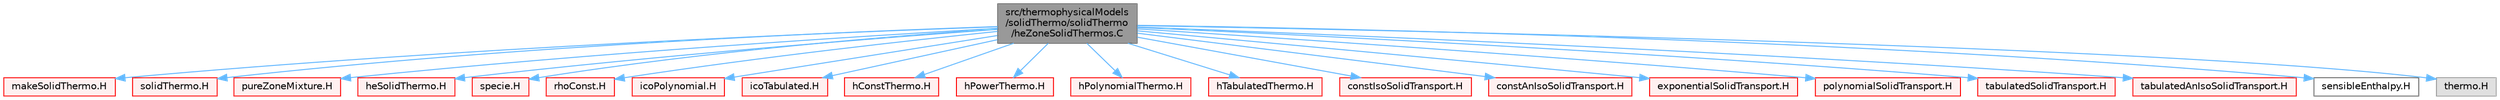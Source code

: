 digraph "src/thermophysicalModels/solidThermo/solidThermo/heZoneSolidThermos.C"
{
 // LATEX_PDF_SIZE
  bgcolor="transparent";
  edge [fontname=Helvetica,fontsize=10,labelfontname=Helvetica,labelfontsize=10];
  node [fontname=Helvetica,fontsize=10,shape=box,height=0.2,width=0.4];
  Node1 [id="Node000001",label="src/thermophysicalModels\l/solidThermo/solidThermo\l/heZoneSolidThermos.C",height=0.2,width=0.4,color="gray40", fillcolor="grey60", style="filled", fontcolor="black",tooltip=" "];
  Node1 -> Node2 [id="edge1_Node000001_Node000002",color="steelblue1",style="solid",tooltip=" "];
  Node2 [id="Node000002",label="makeSolidThermo.H",height=0.2,width=0.4,color="red", fillcolor="#FFF0F0", style="filled",URL="$makeSolidThermo_8H.html",tooltip="Macros for creating solid thermo packages."];
  Node1 -> Node4 [id="edge2_Node000001_Node000004",color="steelblue1",style="solid",tooltip=" "];
  Node4 [id="Node000004",label="solidThermo.H",height=0.2,width=0.4,color="red", fillcolor="#FFF0F0", style="filled",URL="$solidThermo_8H.html",tooltip=" "];
  Node1 -> Node387 [id="edge3_Node000001_Node000387",color="steelblue1",style="solid",tooltip=" "];
  Node387 [id="Node000387",label="pureZoneMixture.H",height=0.2,width=0.4,color="red", fillcolor="#FFF0F0", style="filled",URL="$pureZoneMixture_8H.html",tooltip=" "];
  Node1 -> Node389 [id="edge4_Node000001_Node000389",color="steelblue1",style="solid",tooltip=" "];
  Node389 [id="Node000389",label="heSolidThermo.H",height=0.2,width=0.4,color="red", fillcolor="#FFF0F0", style="filled",URL="$heSolidThermo_8H.html",tooltip=" "];
  Node1 -> Node391 [id="edge5_Node000001_Node000391",color="steelblue1",style="solid",tooltip=" "];
  Node391 [id="Node000391",label="specie.H",height=0.2,width=0.4,color="red", fillcolor="#FFF0F0", style="filled",URL="$specie_8H.html",tooltip=" "];
  Node1 -> Node394 [id="edge6_Node000001_Node000394",color="steelblue1",style="solid",tooltip=" "];
  Node394 [id="Node000394",label="rhoConst.H",height=0.2,width=0.4,color="red", fillcolor="#FFF0F0", style="filled",URL="$rhoConst_8H.html",tooltip=" "];
  Node1 -> Node396 [id="edge7_Node000001_Node000396",color="steelblue1",style="solid",tooltip=" "];
  Node396 [id="Node000396",label="icoPolynomial.H",height=0.2,width=0.4,color="red", fillcolor="#FFF0F0", style="filled",URL="$icoPolynomial_8H.html",tooltip=" "];
  Node1 -> Node399 [id="edge8_Node000001_Node000399",color="steelblue1",style="solid",tooltip=" "];
  Node399 [id="Node000399",label="icoTabulated.H",height=0.2,width=0.4,color="red", fillcolor="#FFF0F0", style="filled",URL="$icoTabulated_8H.html",tooltip=" "];
  Node1 -> Node402 [id="edge9_Node000001_Node000402",color="steelblue1",style="solid",tooltip=" "];
  Node402 [id="Node000402",label="hConstThermo.H",height=0.2,width=0.4,color="red", fillcolor="#FFF0F0", style="filled",URL="$hConstThermo_8H.html",tooltip=" "];
  Node1 -> Node405 [id="edge10_Node000001_Node000405",color="steelblue1",style="solid",tooltip=" "];
  Node405 [id="Node000405",label="hPowerThermo.H",height=0.2,width=0.4,color="red", fillcolor="#FFF0F0", style="filled",URL="$hPowerThermo_8H.html",tooltip=" "];
  Node1 -> Node406 [id="edge11_Node000001_Node000406",color="steelblue1",style="solid",tooltip=" "];
  Node406 [id="Node000406",label="hPolynomialThermo.H",height=0.2,width=0.4,color="red", fillcolor="#FFF0F0", style="filled",URL="$hPolynomialThermo_8H.html",tooltip=" "];
  Node1 -> Node408 [id="edge12_Node000001_Node000408",color="steelblue1",style="solid",tooltip=" "];
  Node408 [id="Node000408",label="hTabulatedThermo.H",height=0.2,width=0.4,color="red", fillcolor="#FFF0F0", style="filled",URL="$hTabulatedThermo_8H.html",tooltip=" "];
  Node1 -> Node411 [id="edge13_Node000001_Node000411",color="steelblue1",style="solid",tooltip=" "];
  Node411 [id="Node000411",label="constIsoSolidTransport.H",height=0.2,width=0.4,color="red", fillcolor="#FFF0F0", style="filled",URL="$constIsoSolidTransport_8H.html",tooltip=" "];
  Node1 -> Node413 [id="edge14_Node000001_Node000413",color="steelblue1",style="solid",tooltip=" "];
  Node413 [id="Node000413",label="constAnIsoSolidTransport.H",height=0.2,width=0.4,color="red", fillcolor="#FFF0F0", style="filled",URL="$constAnIsoSolidTransport_8H.html",tooltip=" "];
  Node1 -> Node415 [id="edge15_Node000001_Node000415",color="steelblue1",style="solid",tooltip=" "];
  Node415 [id="Node000415",label="exponentialSolidTransport.H",height=0.2,width=0.4,color="red", fillcolor="#FFF0F0", style="filled",URL="$exponentialSolidTransport_8H.html",tooltip=" "];
  Node1 -> Node417 [id="edge16_Node000001_Node000417",color="steelblue1",style="solid",tooltip=" "];
  Node417 [id="Node000417",label="polynomialSolidTransport.H",height=0.2,width=0.4,color="red", fillcolor="#FFF0F0", style="filled",URL="$polynomialSolidTransport_8H.html",tooltip=" "];
  Node1 -> Node419 [id="edge17_Node000001_Node000419",color="steelblue1",style="solid",tooltip=" "];
  Node419 [id="Node000419",label="tabulatedSolidTransport.H",height=0.2,width=0.4,color="red", fillcolor="#FFF0F0", style="filled",URL="$tabulatedSolidTransport_8H.html",tooltip=" "];
  Node1 -> Node421 [id="edge18_Node000001_Node000421",color="steelblue1",style="solid",tooltip=" "];
  Node421 [id="Node000421",label="tabulatedAnIsoSolidTransport.H",height=0.2,width=0.4,color="red", fillcolor="#FFF0F0", style="filled",URL="$tabulatedAnIsoSolidTransport_8H.html",tooltip=" "];
  Node1 -> Node425 [id="edge19_Node000001_Node000425",color="steelblue1",style="solid",tooltip=" "];
  Node425 [id="Node000425",label="sensibleEnthalpy.H",height=0.2,width=0.4,color="grey40", fillcolor="white", style="filled",URL="$sensibleEnthalpy_8H.html",tooltip=" "];
  Node1 -> Node426 [id="edge20_Node000001_Node000426",color="steelblue1",style="solid",tooltip=" "];
  Node426 [id="Node000426",label="thermo.H",height=0.2,width=0.4,color="grey60", fillcolor="#E0E0E0", style="filled",tooltip=" "];
}
